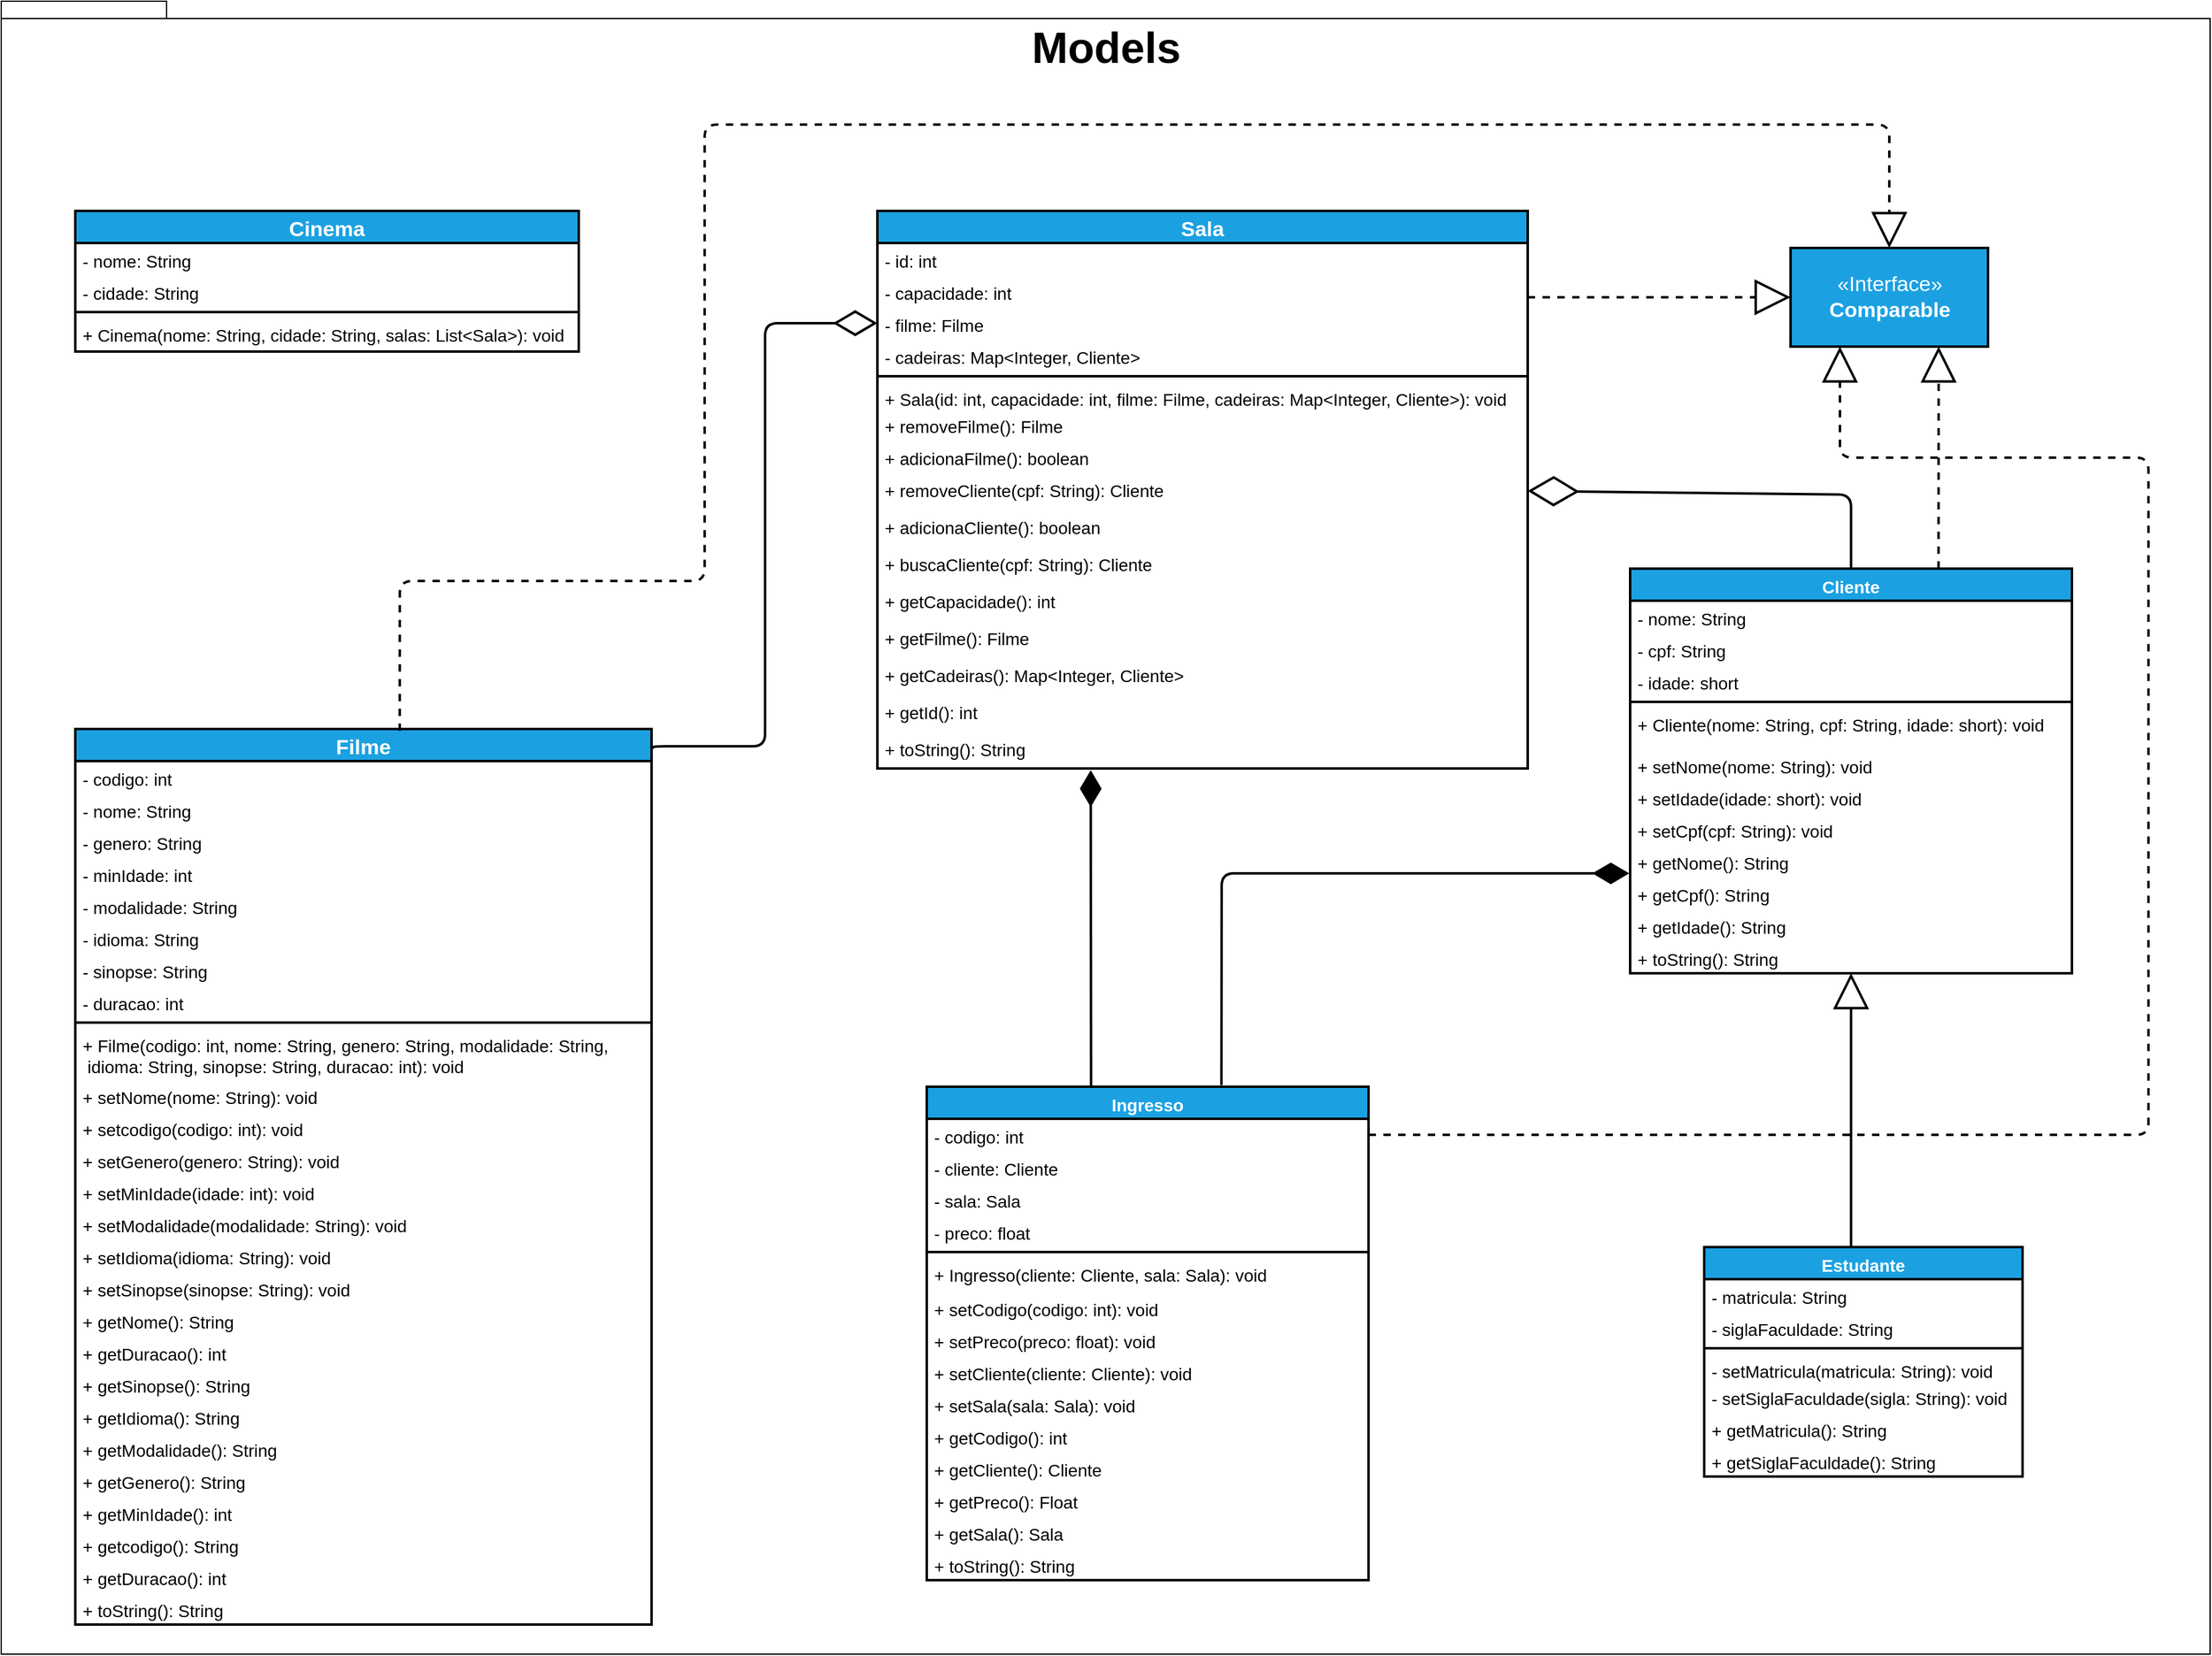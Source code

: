 <mxfile>
    <diagram id="zVsVsS7wleitQ91phmRn" name="Página-1">
        <mxGraphModel dx="1391" dy="1622" grid="1" gridSize="10" guides="1" tooltips="1" connect="1" arrows="1" fold="1" page="1" pageScale="1" pageWidth="827" pageHeight="1169" math="0" shadow="0">
            <root>
                <mxCell id="0"/>
                <mxCell id="1" parent="0"/>
                <mxCell id="2" value="&lt;font style=&quot;font-size: 35px;&quot;&gt;Models&lt;/font&gt;" style="shape=folder;fontStyle=1;spacingTop=10;tabWidth=40;tabHeight=14;tabPosition=left;html=1;strokeColor=#000000;strokeWidth=1;verticalAlign=top;align=center;fontSize=35;" vertex="1" parent="1">
                    <mxGeometry x="-10" y="-130" width="1790" height="1340" as="geometry"/>
                </mxCell>
                <mxCell id="3" value="Cinema" style="swimlane;fontStyle=1;align=center;verticalAlign=middle;childLayout=stackLayout;horizontal=1;startSize=26;horizontalStack=0;resizeParent=1;resizeParentMax=0;resizeLast=0;collapsible=1;marginBottom=0;fillColor=#1ba1e2;strokeColor=#000000;fontSize=17;fontColor=#ffffff;strokeWidth=2;fontFamily=Helvetica;" vertex="1" parent="1">
                    <mxGeometry x="50" y="40" width="408" height="114" as="geometry"/>
                </mxCell>
                <mxCell id="4" value="- nome: String" style="text;align=left;verticalAlign=top;spacingLeft=4;spacingRight=4;overflow=hidden;rotatable=0;points=[[0,0.5],[1,0.5]];portConstraint=eastwest;fontSize=14;" vertex="1" parent="3">
                    <mxGeometry y="26" width="408" height="26" as="geometry"/>
                </mxCell>
                <mxCell id="5" value="- cidade: String" style="text;align=left;verticalAlign=top;spacingLeft=4;spacingRight=4;overflow=hidden;rotatable=0;points=[[0,0.5],[1,0.5]];portConstraint=eastwest;fontSize=14;" vertex="1" parent="3">
                    <mxGeometry y="52" width="408" height="26" as="geometry"/>
                </mxCell>
                <mxCell id="6" value="" style="line;strokeWidth=2;align=left;verticalAlign=middle;spacingTop=-1;spacingLeft=3;spacingRight=3;rotatable=0;labelPosition=right;points=[];portConstraint=eastwest;fillColor=#fff2cc;strokeColor=#000000;fontSize=14;" vertex="1" parent="3">
                    <mxGeometry y="78" width="408" height="8" as="geometry"/>
                </mxCell>
                <mxCell id="7" value="+ Cinema(nome: String, cidade: String, salas: List&lt;Sala&gt;): void" style="text;align=left;verticalAlign=top;spacingLeft=4;spacingRight=4;overflow=hidden;rotatable=0;points=[[0,0.5],[1,0.5]];portConstraint=eastwest;fontSize=14;" vertex="1" parent="3">
                    <mxGeometry y="86" width="408" height="28" as="geometry"/>
                </mxCell>
                <mxCell id="8" value="Sala" style="swimlane;fontStyle=1;align=center;verticalAlign=middle;childLayout=stackLayout;horizontal=1;startSize=26;horizontalStack=0;resizeParent=1;resizeParentMax=0;resizeLast=0;collapsible=1;marginBottom=0;fillColor=#1ba1e2;strokeColor=#000000;fontSize=17;strokeWidth=2;fontColor=#ffffff;" vertex="1" parent="1">
                    <mxGeometry x="700" y="40" width="527" height="452" as="geometry"/>
                </mxCell>
                <mxCell id="9" value="- id: int" style="text;align=left;verticalAlign=top;spacingLeft=4;spacingRight=4;overflow=hidden;rotatable=0;points=[[0,0.5],[1,0.5]];portConstraint=eastwest;fontSize=14;strokeColor=none;" vertex="1" parent="8">
                    <mxGeometry y="26" width="527" height="26" as="geometry"/>
                </mxCell>
                <mxCell id="10" value="- capacidade: int " style="text;align=left;verticalAlign=top;spacingLeft=4;spacingRight=4;overflow=hidden;rotatable=0;points=[[0,0.5],[1,0.5]];portConstraint=eastwest;fontSize=14;" vertex="1" parent="8">
                    <mxGeometry y="52" width="527" height="26" as="geometry"/>
                </mxCell>
                <mxCell id="11" value="- filme: Filme" style="text;align=left;verticalAlign=top;spacingLeft=4;spacingRight=4;overflow=hidden;rotatable=0;points=[[0,0.5],[1,0.5]];portConstraint=eastwest;fontSize=14;" vertex="1" parent="8">
                    <mxGeometry y="78" width="527" height="26" as="geometry"/>
                </mxCell>
                <mxCell id="12" value="- cadeiras: Map&lt;Integer, Cliente&gt;" style="text;align=left;verticalAlign=top;spacingLeft=4;spacingRight=4;overflow=hidden;rotatable=0;points=[[0,0.5],[1,0.5]];portConstraint=eastwest;fontSize=14;" vertex="1" parent="8">
                    <mxGeometry y="104" width="527" height="26" as="geometry"/>
                </mxCell>
                <mxCell id="13" value="" style="line;strokeWidth=2;align=left;verticalAlign=middle;spacingTop=-1;spacingLeft=3;spacingRight=3;rotatable=0;labelPosition=right;points=[];portConstraint=eastwest;fontSize=14;sketch=0;shadow=0;labelBackgroundColor=none;labelBorderColor=none;noLabel=1;" vertex="1" parent="8">
                    <mxGeometry y="130" width="527" height="8" as="geometry"/>
                </mxCell>
                <mxCell id="14" value="+ Sala(id: int, capacidade: int, filme: Filme, cadeiras: Map&lt;Integer, Cliente&gt;): void" style="text;align=left;verticalAlign=top;spacingLeft=4;spacingRight=4;overflow=hidden;rotatable=0;points=[[0,0.5],[1,0.5]];portConstraint=eastwest;fontSize=14;" vertex="1" parent="8">
                    <mxGeometry y="138" width="527" height="22" as="geometry"/>
                </mxCell>
                <mxCell id="15" value="+ removeFilme(): Filme" style="text;align=left;verticalAlign=top;spacingLeft=4;spacingRight=4;overflow=hidden;rotatable=0;points=[[0,0.5],[1,0.5]];portConstraint=eastwest;fontSize=14;" vertex="1" parent="8">
                    <mxGeometry y="160" width="527" height="26" as="geometry"/>
                </mxCell>
                <mxCell id="16" value="+ adicionaFilme(): boolean" style="text;align=left;verticalAlign=top;spacingLeft=4;spacingRight=4;overflow=hidden;rotatable=0;points=[[0,0.5],[1,0.5]];portConstraint=eastwest;fontSize=14;" vertex="1" parent="8">
                    <mxGeometry y="186" width="527" height="26" as="geometry"/>
                </mxCell>
                <mxCell id="17" value="+ removeCliente(cpf: String): Cliente" style="text;align=left;verticalAlign=top;spacingLeft=4;spacingRight=4;overflow=hidden;rotatable=0;points=[[0,0.5],[1,0.5]];portConstraint=eastwest;fontSize=14;" vertex="1" parent="8">
                    <mxGeometry y="212" width="527" height="30" as="geometry"/>
                </mxCell>
                <mxCell id="18" value="+ adicionaCliente(): boolean" style="text;align=left;verticalAlign=top;spacingLeft=4;spacingRight=4;overflow=hidden;rotatable=0;points=[[0,0.5],[1,0.5]];portConstraint=eastwest;fontSize=14;" vertex="1" parent="8">
                    <mxGeometry y="242" width="527" height="30" as="geometry"/>
                </mxCell>
                <mxCell id="19" value="+ buscaCliente(cpf: String): Cliente" style="text;align=left;verticalAlign=top;spacingLeft=4;spacingRight=4;overflow=hidden;rotatable=0;points=[[0,0.5],[1,0.5]];portConstraint=eastwest;fontSize=14;" vertex="1" parent="8">
                    <mxGeometry y="272" width="527" height="30" as="geometry"/>
                </mxCell>
                <mxCell id="20" value="+ getCapacidade(): int" style="text;align=left;verticalAlign=top;spacingLeft=4;spacingRight=4;overflow=hidden;rotatable=0;points=[[0,0.5],[1,0.5]];portConstraint=eastwest;fontSize=14;" vertex="1" parent="8">
                    <mxGeometry y="302" width="527" height="30" as="geometry"/>
                </mxCell>
                <mxCell id="21" value="+ getFilme(): Filme" style="text;align=left;verticalAlign=top;spacingLeft=4;spacingRight=4;overflow=hidden;rotatable=0;points=[[0,0.5],[1,0.5]];portConstraint=eastwest;fontSize=14;" vertex="1" parent="8">
                    <mxGeometry y="332" width="527" height="30" as="geometry"/>
                </mxCell>
                <mxCell id="22" value="+ getCadeiras(): Map&lt;Integer, Cliente&gt;" style="text;align=left;verticalAlign=top;spacingLeft=4;spacingRight=4;overflow=hidden;rotatable=0;points=[[0,0.5],[1,0.5]];portConstraint=eastwest;fontSize=14;" vertex="1" parent="8">
                    <mxGeometry y="362" width="527" height="30" as="geometry"/>
                </mxCell>
                <mxCell id="23" value="+ getId(): int" style="text;align=left;verticalAlign=top;spacingLeft=4;spacingRight=4;overflow=hidden;rotatable=0;points=[[0,0.5],[1,0.5]];portConstraint=eastwest;fontSize=14;" vertex="1" parent="8">
                    <mxGeometry y="392" width="527" height="30" as="geometry"/>
                </mxCell>
                <mxCell id="24" value="+ toString(): String" style="text;align=left;verticalAlign=top;spacingLeft=4;spacingRight=4;overflow=hidden;rotatable=0;points=[[0,0.5],[1,0.5]];portConstraint=eastwest;fontSize=14;" vertex="1" parent="8">
                    <mxGeometry y="422" width="527" height="30" as="geometry"/>
                </mxCell>
                <mxCell id="25" value="Cliente" style="swimlane;fontStyle=1;align=center;verticalAlign=top;childLayout=stackLayout;horizontal=1;startSize=26;horizontalStack=0;resizeParent=1;resizeParentMax=0;resizeLast=0;collapsible=1;marginBottom=0;fontSize=14;strokeWidth=2;fillColor=#1ba1e2;fontColor=#ffffff;strokeColor=#000000;" vertex="1" parent="1">
                    <mxGeometry x="1310" y="330" width="358" height="328" as="geometry"/>
                </mxCell>
                <mxCell id="26" value="- nome: String" style="text;align=left;verticalAlign=top;spacingLeft=4;spacingRight=4;overflow=hidden;rotatable=0;points=[[0,0.5],[1,0.5]];portConstraint=eastwest;fontSize=14;" vertex="1" parent="25">
                    <mxGeometry y="26" width="358" height="26" as="geometry"/>
                </mxCell>
                <mxCell id="27" value="- cpf: String" style="text;align=left;verticalAlign=top;spacingLeft=4;spacingRight=4;overflow=hidden;rotatable=0;points=[[0,0.5],[1,0.5]];portConstraint=eastwest;fontSize=14;" vertex="1" parent="25">
                    <mxGeometry y="52" width="358" height="26" as="geometry"/>
                </mxCell>
                <mxCell id="28" value="- idade: short" style="text;align=left;verticalAlign=top;spacingLeft=4;spacingRight=4;overflow=hidden;rotatable=0;points=[[0,0.5],[1,0.5]];portConstraint=eastwest;fontSize=14;" vertex="1" parent="25">
                    <mxGeometry y="78" width="358" height="26" as="geometry"/>
                </mxCell>
                <mxCell id="29" value="" style="line;strokeWidth=2;align=left;verticalAlign=middle;spacingTop=-1;spacingLeft=3;spacingRight=3;rotatable=0;labelPosition=right;points=[];portConstraint=eastwest;fontSize=14;" vertex="1" parent="25">
                    <mxGeometry y="104" width="358" height="8" as="geometry"/>
                </mxCell>
                <mxCell id="30" value="+ Cliente(nome: String, cpf: String, idade: short): void" style="text;align=left;verticalAlign=top;spacingLeft=4;spacingRight=4;overflow=hidden;rotatable=0;points=[[0,0.5],[1,0.5]];portConstraint=eastwest;fontSize=14;" vertex="1" parent="25">
                    <mxGeometry y="112" width="358" height="34" as="geometry"/>
                </mxCell>
                <mxCell id="31" value="+ setNome(nome: String): void" style="text;align=left;verticalAlign=top;spacingLeft=4;spacingRight=4;overflow=hidden;rotatable=0;points=[[0,0.5],[1,0.5]];portConstraint=eastwest;fontSize=14;" vertex="1" parent="25">
                    <mxGeometry y="146" width="358" height="26" as="geometry"/>
                </mxCell>
                <mxCell id="32" value="+ setIdade(idade: short): void" style="text;align=left;verticalAlign=top;spacingLeft=4;spacingRight=4;overflow=hidden;rotatable=0;points=[[0,0.5],[1,0.5]];portConstraint=eastwest;fontSize=14;" vertex="1" parent="25">
                    <mxGeometry y="172" width="358" height="26" as="geometry"/>
                </mxCell>
                <mxCell id="33" value="+ setCpf(cpf: String): void" style="text;align=left;verticalAlign=top;spacingLeft=4;spacingRight=4;overflow=hidden;rotatable=0;points=[[0,0.5],[1,0.5]];portConstraint=eastwest;fontSize=14;" vertex="1" parent="25">
                    <mxGeometry y="198" width="358" height="26" as="geometry"/>
                </mxCell>
                <mxCell id="34" value="+ getNome(): String" style="text;align=left;verticalAlign=top;spacingLeft=4;spacingRight=4;overflow=hidden;rotatable=0;points=[[0,0.5],[1,0.5]];portConstraint=eastwest;fontSize=14;" vertex="1" parent="25">
                    <mxGeometry y="224" width="358" height="26" as="geometry"/>
                </mxCell>
                <mxCell id="35" value="+ getCpf(): String" style="text;align=left;verticalAlign=top;spacingLeft=4;spacingRight=4;overflow=hidden;rotatable=0;points=[[0,0.5],[1,0.5]];portConstraint=eastwest;fontSize=14;" vertex="1" parent="25">
                    <mxGeometry y="250" width="358" height="26" as="geometry"/>
                </mxCell>
                <mxCell id="36" value="+ getIdade(): String" style="text;align=left;verticalAlign=top;spacingLeft=4;spacingRight=4;overflow=hidden;rotatable=0;points=[[0,0.5],[1,0.5]];portConstraint=eastwest;fontSize=14;" vertex="1" parent="25">
                    <mxGeometry y="276" width="358" height="26" as="geometry"/>
                </mxCell>
                <mxCell id="37" value="+ toString(): String" style="text;align=left;verticalAlign=top;spacingLeft=4;spacingRight=4;overflow=hidden;rotatable=0;points=[[0,0.5],[1,0.5]];portConstraint=eastwest;fontSize=14;" vertex="1" parent="25">
                    <mxGeometry y="302" width="358" height="26" as="geometry"/>
                </mxCell>
                <mxCell id="38" value="Filme" style="swimlane;fontStyle=1;align=center;verticalAlign=middle;childLayout=stackLayout;horizontal=1;startSize=26;horizontalStack=0;resizeParent=1;resizeParentMax=0;resizeLast=0;collapsible=1;marginBottom=0;fontSize=17;fillColor=#1ba1e2;fontColor=#ffffff;strokeColor=#000000;strokeWidth=2;labelPosition=center;verticalLabelPosition=middle;" vertex="1" parent="1">
                    <mxGeometry x="50" y="460" width="467" height="726" as="geometry"/>
                </mxCell>
                <mxCell id="39" value="- codigo: int" style="text;align=left;verticalAlign=top;spacingLeft=4;spacingRight=4;overflow=hidden;rotatable=0;points=[[0,0.5],[1,0.5]];portConstraint=eastwest;fontSize=14;" vertex="1" parent="38">
                    <mxGeometry y="26" width="467" height="26" as="geometry"/>
                </mxCell>
                <mxCell id="40" value="- nome: String" style="text;align=left;verticalAlign=top;spacingLeft=4;spacingRight=4;overflow=hidden;rotatable=0;points=[[0,0.5],[1,0.5]];portConstraint=eastwest;fontSize=14;" vertex="1" parent="38">
                    <mxGeometry y="52" width="467" height="26" as="geometry"/>
                </mxCell>
                <mxCell id="41" value="- genero: String" style="text;align=left;verticalAlign=top;spacingLeft=4;spacingRight=4;overflow=hidden;rotatable=0;points=[[0,0.5],[1,0.5]];portConstraint=eastwest;fontSize=14;" vertex="1" parent="38">
                    <mxGeometry y="78" width="467" height="26" as="geometry"/>
                </mxCell>
                <mxCell id="42" value="- minIdade: int" style="text;align=left;verticalAlign=top;spacingLeft=4;spacingRight=4;overflow=hidden;rotatable=0;points=[[0,0.5],[1,0.5]];portConstraint=eastwest;fontSize=14;" vertex="1" parent="38">
                    <mxGeometry y="104" width="467" height="26" as="geometry"/>
                </mxCell>
                <mxCell id="43" value="- modalidade: String" style="text;align=left;verticalAlign=top;spacingLeft=4;spacingRight=4;overflow=hidden;rotatable=0;points=[[0,0.5],[1,0.5]];portConstraint=eastwest;fontSize=14;" vertex="1" parent="38">
                    <mxGeometry y="130" width="467" height="26" as="geometry"/>
                </mxCell>
                <mxCell id="44" value="- idioma: String" style="text;align=left;verticalAlign=top;spacingLeft=4;spacingRight=4;overflow=hidden;rotatable=0;points=[[0,0.5],[1,0.5]];portConstraint=eastwest;fontSize=14;" vertex="1" parent="38">
                    <mxGeometry y="156" width="467" height="26" as="geometry"/>
                </mxCell>
                <mxCell id="45" value="- sinopse: String" style="text;align=left;verticalAlign=top;spacingLeft=4;spacingRight=4;overflow=hidden;rotatable=0;points=[[0,0.5],[1,0.5]];portConstraint=eastwest;fontSize=14;" vertex="1" parent="38">
                    <mxGeometry y="182" width="467" height="26" as="geometry"/>
                </mxCell>
                <mxCell id="46" value="- duracao: int" style="text;align=left;verticalAlign=top;spacingLeft=4;spacingRight=4;overflow=hidden;rotatable=0;points=[[0,0.5],[1,0.5]];portConstraint=eastwest;fontSize=14;" vertex="1" parent="38">
                    <mxGeometry y="208" width="467" height="26" as="geometry"/>
                </mxCell>
                <mxCell id="47" value="" style="line;strokeWidth=2;align=left;verticalAlign=middle;spacingTop=-1;spacingLeft=3;spacingRight=3;rotatable=0;labelPosition=right;points=[];portConstraint=eastwest;fontSize=14;" vertex="1" parent="38">
                    <mxGeometry y="234" width="467" height="8" as="geometry"/>
                </mxCell>
                <mxCell id="48" value="+ Filme(codigo: int, nome: String, genero: String, modalidade: String,&#10; idioma: String, sinopse: String, duracao: int): void" style="text;align=left;verticalAlign=top;spacingLeft=4;spacingRight=4;overflow=hidden;rotatable=0;points=[[0,0.5],[1,0.5]];portConstraint=eastwest;fontSize=14;" vertex="1" parent="38">
                    <mxGeometry y="242" width="467" height="42" as="geometry"/>
                </mxCell>
                <mxCell id="49" value="+ setNome(nome: String): void" style="text;align=left;verticalAlign=top;spacingLeft=4;spacingRight=4;overflow=hidden;rotatable=0;points=[[0,0.5],[1,0.5]];portConstraint=eastwest;fontSize=14;" vertex="1" parent="38">
                    <mxGeometry y="284" width="467" height="26" as="geometry"/>
                </mxCell>
                <mxCell id="50" value="+ setcodigo(codigo: int): void" style="text;align=left;verticalAlign=top;spacingLeft=4;spacingRight=4;overflow=hidden;rotatable=0;points=[[0,0.5],[1,0.5]];portConstraint=eastwest;fontSize=14;" vertex="1" parent="38">
                    <mxGeometry y="310" width="467" height="26" as="geometry"/>
                </mxCell>
                <mxCell id="51" value="+ setGenero(genero: String): void" style="text;align=left;verticalAlign=top;spacingLeft=4;spacingRight=4;overflow=hidden;rotatable=0;points=[[0,0.5],[1,0.5]];portConstraint=eastwest;fontSize=14;" vertex="1" parent="38">
                    <mxGeometry y="336" width="467" height="26" as="geometry"/>
                </mxCell>
                <mxCell id="52" value="+ setMinIdade(idade: int): void" style="text;align=left;verticalAlign=top;spacingLeft=4;spacingRight=4;overflow=hidden;rotatable=0;points=[[0,0.5],[1,0.5]];portConstraint=eastwest;fontSize=14;" vertex="1" parent="38">
                    <mxGeometry y="362" width="467" height="26" as="geometry"/>
                </mxCell>
                <mxCell id="53" value="+ setModalidade(modalidade: String): void" style="text;align=left;verticalAlign=top;spacingLeft=4;spacingRight=4;overflow=hidden;rotatable=0;points=[[0,0.5],[1,0.5]];portConstraint=eastwest;fontSize=14;" vertex="1" parent="38">
                    <mxGeometry y="388" width="467" height="26" as="geometry"/>
                </mxCell>
                <mxCell id="54" value="+ setIdioma(idioma: String): void" style="text;align=left;verticalAlign=top;spacingLeft=4;spacingRight=4;overflow=hidden;rotatable=0;points=[[0,0.5],[1,0.5]];portConstraint=eastwest;fontSize=14;" vertex="1" parent="38">
                    <mxGeometry y="414" width="467" height="26" as="geometry"/>
                </mxCell>
                <mxCell id="55" value="+ setSinopse(sinopse: String): void" style="text;align=left;verticalAlign=top;spacingLeft=4;spacingRight=4;overflow=hidden;rotatable=0;points=[[0,0.5],[1,0.5]];portConstraint=eastwest;fontSize=14;" vertex="1" parent="38">
                    <mxGeometry y="440" width="467" height="26" as="geometry"/>
                </mxCell>
                <mxCell id="56" value="+ getNome(): String" style="text;align=left;verticalAlign=top;spacingLeft=4;spacingRight=4;overflow=hidden;rotatable=0;points=[[0,0.5],[1,0.5]];portConstraint=eastwest;fontSize=14;" vertex="1" parent="38">
                    <mxGeometry y="466" width="467" height="26" as="geometry"/>
                </mxCell>
                <mxCell id="57" value="+ getDuracao(): int" style="text;align=left;verticalAlign=top;spacingLeft=4;spacingRight=4;overflow=hidden;rotatable=0;points=[[0,0.5],[1,0.5]];portConstraint=eastwest;fontSize=14;" vertex="1" parent="38">
                    <mxGeometry y="492" width="467" height="26" as="geometry"/>
                </mxCell>
                <mxCell id="58" value="+ getSinopse(): String" style="text;align=left;verticalAlign=top;spacingLeft=4;spacingRight=4;overflow=hidden;rotatable=0;points=[[0,0.5],[1,0.5]];portConstraint=eastwest;fontSize=14;" vertex="1" parent="38">
                    <mxGeometry y="518" width="467" height="26" as="geometry"/>
                </mxCell>
                <mxCell id="59" value="+ getIdioma(): String" style="text;align=left;verticalAlign=top;spacingLeft=4;spacingRight=4;overflow=hidden;rotatable=0;points=[[0,0.5],[1,0.5]];portConstraint=eastwest;fontSize=14;" vertex="1" parent="38">
                    <mxGeometry y="544" width="467" height="26" as="geometry"/>
                </mxCell>
                <mxCell id="60" value="+ getModalidade(): String" style="text;align=left;verticalAlign=top;spacingLeft=4;spacingRight=4;overflow=hidden;rotatable=0;points=[[0,0.5],[1,0.5]];portConstraint=eastwest;fontSize=14;" vertex="1" parent="38">
                    <mxGeometry y="570" width="467" height="26" as="geometry"/>
                </mxCell>
                <mxCell id="61" value="+ getGenero(): String" style="text;align=left;verticalAlign=top;spacingLeft=4;spacingRight=4;overflow=hidden;rotatable=0;points=[[0,0.5],[1,0.5]];portConstraint=eastwest;fontSize=14;" vertex="1" parent="38">
                    <mxGeometry y="596" width="467" height="26" as="geometry"/>
                </mxCell>
                <mxCell id="62" value="+ getMinIdade(): int" style="text;align=left;verticalAlign=top;spacingLeft=4;spacingRight=4;overflow=hidden;rotatable=0;points=[[0,0.5],[1,0.5]];portConstraint=eastwest;fontSize=14;" vertex="1" parent="38">
                    <mxGeometry y="622" width="467" height="26" as="geometry"/>
                </mxCell>
                <mxCell id="63" value="+ getcodigo(): String" style="text;align=left;verticalAlign=top;spacingLeft=4;spacingRight=4;overflow=hidden;rotatable=0;points=[[0,0.5],[1,0.5]];portConstraint=eastwest;fontSize=14;" vertex="1" parent="38">
                    <mxGeometry y="648" width="467" height="26" as="geometry"/>
                </mxCell>
                <mxCell id="64" value="+ getDuracao(): int" style="text;align=left;verticalAlign=top;spacingLeft=4;spacingRight=4;overflow=hidden;rotatable=0;points=[[0,0.5],[1,0.5]];portConstraint=eastwest;fontSize=14;" vertex="1" parent="38">
                    <mxGeometry y="674" width="467" height="26" as="geometry"/>
                </mxCell>
                <mxCell id="65" value="+ toString(): String" style="text;align=left;verticalAlign=top;spacingLeft=4;spacingRight=4;overflow=hidden;rotatable=0;points=[[0,0.5],[1,0.5]];portConstraint=eastwest;fontSize=14;" vertex="1" parent="38">
                    <mxGeometry y="700" width="467" height="26" as="geometry"/>
                </mxCell>
                <mxCell id="66" value="Estudante" style="swimlane;fontStyle=1;align=center;verticalAlign=top;childLayout=stackLayout;horizontal=1;startSize=26;horizontalStack=0;resizeParent=1;resizeParentMax=0;resizeLast=0;collapsible=1;marginBottom=0;fontSize=14;fillColor=#1ba1e2;fontColor=#ffffff;strokeColor=#000000;strokeWidth=2;rounded=0;shadow=0;sketch=0;glass=0;" vertex="1" parent="1">
                    <mxGeometry x="1370" y="880" width="258" height="186" as="geometry"/>
                </mxCell>
                <mxCell id="67" value="- matricula: String" style="text;align=left;verticalAlign=top;spacingLeft=4;spacingRight=4;overflow=hidden;rotatable=0;points=[[0,0.5],[1,0.5]];portConstraint=eastwest;fontSize=14;" vertex="1" parent="66">
                    <mxGeometry y="26" width="258" height="26" as="geometry"/>
                </mxCell>
                <mxCell id="68" value="- siglaFaculdade: String" style="text;align=left;verticalAlign=top;spacingLeft=4;spacingRight=4;overflow=hidden;rotatable=0;points=[[0,0.5],[1,0.5]];portConstraint=eastwest;fontSize=14;" vertex="1" parent="66">
                    <mxGeometry y="52" width="258" height="26" as="geometry"/>
                </mxCell>
                <mxCell id="69" value="" style="line;strokeWidth=2;align=left;verticalAlign=middle;spacingTop=-1;spacingLeft=3;spacingRight=3;rotatable=0;labelPosition=right;points=[];portConstraint=eastwest;fontSize=14;shadow=0;" vertex="1" parent="66">
                    <mxGeometry y="78" width="258" height="8" as="geometry"/>
                </mxCell>
                <mxCell id="70" value="- setMatricula(matricula: String): void" style="text;align=left;verticalAlign=top;spacingLeft=4;spacingRight=4;overflow=hidden;rotatable=0;points=[[0,0.5],[1,0.5]];portConstraint=eastwest;fontSize=14;" vertex="1" parent="66">
                    <mxGeometry y="86" width="258" height="22" as="geometry"/>
                </mxCell>
                <mxCell id="71" value="- setSiglaFaculdade(sigla: String): void" style="text;align=left;verticalAlign=top;spacingLeft=4;spacingRight=4;overflow=hidden;rotatable=0;points=[[0,0.5],[1,0.5]];portConstraint=eastwest;fontSize=14;" vertex="1" parent="66">
                    <mxGeometry y="108" width="258" height="26" as="geometry"/>
                </mxCell>
                <mxCell id="72" value="+ getMatricula(): String" style="text;align=left;verticalAlign=top;spacingLeft=4;spacingRight=4;overflow=hidden;rotatable=0;points=[[0,0.5],[1,0.5]];portConstraint=eastwest;fontSize=14;" vertex="1" parent="66">
                    <mxGeometry y="134" width="258" height="26" as="geometry"/>
                </mxCell>
                <mxCell id="73" value="+ getSiglaFaculdade(): String " style="text;align=left;verticalAlign=top;spacingLeft=4;spacingRight=4;overflow=hidden;rotatable=0;points=[[0,0.5],[1,0.5]];portConstraint=eastwest;fontSize=14;" vertex="1" parent="66">
                    <mxGeometry y="160" width="258" height="26" as="geometry"/>
                </mxCell>
                <mxCell id="74" value="" style="endArrow=none;html=1;endSize=24;startArrow=diamondThin;startSize=30;startFill=0;edgeStyle=orthogonalEdgeStyle;align=left;verticalAlign=bottom;entryX=1.002;entryY=0.022;entryDx=0;entryDy=0;endFill=0;fillColor=none;fontSize=14;exitX=0;exitY=0.5;exitDx=0;exitDy=0;entryPerimeter=0;strokeWidth=2;" edge="1" parent="1" source="11" target="38">
                    <mxGeometry x="-1" y="3" relative="1" as="geometry">
                        <mxPoint x="670" y="368" as="sourcePoint"/>
                        <mxPoint x="660" y="540" as="targetPoint"/>
                        <Array as="points">
                            <mxPoint x="609" y="131"/>
                            <mxPoint x="609" y="474"/>
                        </Array>
                    </mxGeometry>
                </mxCell>
                <mxCell id="75" style="edgeStyle=none;html=1;startArrow=none;startFill=0;endArrow=block;endFill=0;startSize=24;endSize=24;fontSize=14;strokeWidth=2;" edge="1" parent="1" target="37">
                    <mxGeometry relative="1" as="geometry">
                        <mxPoint x="1090" y="748.286" as="targetPoint"/>
                        <mxPoint x="1489" y="880" as="sourcePoint"/>
                    </mxGeometry>
                </mxCell>
                <mxCell id="76" value="«Interface»&lt;br style=&quot;font-size: 17px;&quot;&gt;&lt;b style=&quot;font-size: 17px;&quot;&gt;Comparable&lt;/b&gt;" style="html=1;fillColor=#1ba1e2;fontColor=#ffffff;strokeColor=#000000;fontSize=17;strokeWidth=2;" vertex="1" parent="1">
                    <mxGeometry x="1440" y="70" width="160" height="80" as="geometry"/>
                </mxCell>
                <mxCell id="77" style="edgeStyle=none;html=1;exitX=1;exitY=-0.308;exitDx=0;exitDy=0;entryX=0;entryY=0.5;entryDx=0;entryDy=0;dashed=1;fontSize=17;startArrow=none;startFill=0;endArrow=block;endFill=0;startSize=24;endSize=24;strokeWidth=2;exitPerimeter=0;" edge="1" parent="1" source="11" target="76">
                    <mxGeometry relative="1" as="geometry"/>
                </mxCell>
                <mxCell id="78" value="Ingresso" style="swimlane;fontStyle=1;align=center;verticalAlign=top;childLayout=stackLayout;horizontal=1;startSize=26;horizontalStack=0;resizeParent=1;resizeParentMax=0;resizeLast=0;collapsible=1;marginBottom=0;fontSize=14;strokeWidth=2;fillColor=#1ba1e2;fontColor=#ffffff;strokeColor=#000000;" vertex="1" parent="1">
                    <mxGeometry x="740" y="750" width="358" height="400" as="geometry"/>
                </mxCell>
                <mxCell id="79" value="- codigo: int" style="text;align=left;verticalAlign=top;spacingLeft=4;spacingRight=4;overflow=hidden;rotatable=0;points=[[0,0.5],[1,0.5]];portConstraint=eastwest;fontSize=14;" vertex="1" parent="78">
                    <mxGeometry y="26" width="358" height="26" as="geometry"/>
                </mxCell>
                <mxCell id="80" value="- cliente: Cliente" style="text;align=left;verticalAlign=top;spacingLeft=4;spacingRight=4;overflow=hidden;rotatable=0;points=[[0,0.5],[1,0.5]];portConstraint=eastwest;fontSize=14;" vertex="1" parent="78">
                    <mxGeometry y="52" width="358" height="26" as="geometry"/>
                </mxCell>
                <mxCell id="81" value="- sala: Sala" style="text;align=left;verticalAlign=top;spacingLeft=4;spacingRight=4;overflow=hidden;rotatable=0;points=[[0,0.5],[1,0.5]];portConstraint=eastwest;fontSize=14;" vertex="1" parent="78">
                    <mxGeometry y="78" width="358" height="26" as="geometry"/>
                </mxCell>
                <mxCell id="82" value="- preco: float" style="text;align=left;verticalAlign=top;spacingLeft=4;spacingRight=4;overflow=hidden;rotatable=0;points=[[0,0.5],[1,0.5]];portConstraint=eastwest;fontSize=14;" vertex="1" parent="78">
                    <mxGeometry y="104" width="358" height="26" as="geometry"/>
                </mxCell>
                <mxCell id="83" value="" style="line;strokeWidth=2;align=left;verticalAlign=middle;spacingTop=-1;spacingLeft=3;spacingRight=3;rotatable=0;labelPosition=right;points=[];portConstraint=eastwest;fontSize=14;" vertex="1" parent="78">
                    <mxGeometry y="130" width="358" height="8" as="geometry"/>
                </mxCell>
                <mxCell id="84" value="+ Ingresso(cliente: Cliente, sala: Sala): void" style="text;align=left;verticalAlign=top;spacingLeft=4;spacingRight=4;overflow=hidden;rotatable=0;points=[[0,0.5],[1,0.5]];portConstraint=eastwest;fontSize=14;" vertex="1" parent="78">
                    <mxGeometry y="138" width="358" height="28" as="geometry"/>
                </mxCell>
                <mxCell id="85" value="+ setCodigo(codigo: int): void" style="text;align=left;verticalAlign=top;spacingLeft=4;spacingRight=4;overflow=hidden;rotatable=0;points=[[0,0.5],[1,0.5]];portConstraint=eastwest;fontSize=14;" vertex="1" parent="78">
                    <mxGeometry y="166" width="358" height="26" as="geometry"/>
                </mxCell>
                <mxCell id="86" value="+ setPreco(preco: float): void" style="text;align=left;verticalAlign=top;spacingLeft=4;spacingRight=4;overflow=hidden;rotatable=0;points=[[0,0.5],[1,0.5]];portConstraint=eastwest;fontSize=14;" vertex="1" parent="78">
                    <mxGeometry y="192" width="358" height="26" as="geometry"/>
                </mxCell>
                <mxCell id="87" value="+ setCliente(cliente: Cliente): void" style="text;align=left;verticalAlign=top;spacingLeft=4;spacingRight=4;overflow=hidden;rotatable=0;points=[[0,0.5],[1,0.5]];portConstraint=eastwest;fontSize=14;" vertex="1" parent="78">
                    <mxGeometry y="218" width="358" height="26" as="geometry"/>
                </mxCell>
                <mxCell id="88" value="+ setSala(sala: Sala): void" style="text;align=left;verticalAlign=top;spacingLeft=4;spacingRight=4;overflow=hidden;rotatable=0;points=[[0,0.5],[1,0.5]];portConstraint=eastwest;fontSize=14;" vertex="1" parent="78">
                    <mxGeometry y="244" width="358" height="26" as="geometry"/>
                </mxCell>
                <mxCell id="89" value="+ getCodigo(): int" style="text;align=left;verticalAlign=top;spacingLeft=4;spacingRight=4;overflow=hidden;rotatable=0;points=[[0,0.5],[1,0.5]];portConstraint=eastwest;fontSize=14;" vertex="1" parent="78">
                    <mxGeometry y="270" width="358" height="26" as="geometry"/>
                </mxCell>
                <mxCell id="90" value="+ getCliente(): Cliente" style="text;align=left;verticalAlign=top;spacingLeft=4;spacingRight=4;overflow=hidden;rotatable=0;points=[[0,0.5],[1,0.5]];portConstraint=eastwest;fontSize=14;" vertex="1" parent="78">
                    <mxGeometry y="296" width="358" height="26" as="geometry"/>
                </mxCell>
                <mxCell id="91" value="+ getPreco(): Float" style="text;align=left;verticalAlign=top;spacingLeft=4;spacingRight=4;overflow=hidden;rotatable=0;points=[[0,0.5],[1,0.5]];portConstraint=eastwest;fontSize=14;" vertex="1" parent="78">
                    <mxGeometry y="322" width="358" height="26" as="geometry"/>
                </mxCell>
                <mxCell id="92" value="+ getSala(): Sala" style="text;align=left;verticalAlign=top;spacingLeft=4;spacingRight=4;overflow=hidden;rotatable=0;points=[[0,0.5],[1,0.5]];portConstraint=eastwest;fontSize=14;" vertex="1" parent="78">
                    <mxGeometry y="348" width="358" height="26" as="geometry"/>
                </mxCell>
                <mxCell id="93" value="+ toString(): String" style="text;align=left;verticalAlign=top;spacingLeft=4;spacingRight=4;overflow=hidden;rotatable=0;points=[[0,0.5],[1,0.5]];portConstraint=eastwest;fontSize=14;" vertex="1" parent="78">
                    <mxGeometry y="374" width="358" height="26" as="geometry"/>
                </mxCell>
                <mxCell id="94" value="" style="endArrow=diamondThin;endFill=0;endSize=36;html=1;fontSize=35;fontColor=#000000;strokeWidth=2;entryX=1;entryY=0.5;entryDx=0;entryDy=0;exitX=0.5;exitY=0;exitDx=0;exitDy=0;" edge="1" parent="1" source="25" target="17">
                    <mxGeometry width="160" relative="1" as="geometry">
                        <mxPoint x="1390" y="270" as="sourcePoint"/>
                        <mxPoint x="1550" y="270" as="targetPoint"/>
                        <Array as="points">
                            <mxPoint x="1489" y="270"/>
                        </Array>
                    </mxGeometry>
                </mxCell>
                <mxCell id="95" value="" style="endArrow=diamondThin;endFill=1;endSize=24;html=1;fontSize=35;fontColor=#000000;strokeWidth=2;entryX=0.328;entryY=1.045;entryDx=0;entryDy=0;entryPerimeter=0;exitX=0.372;exitY=0.001;exitDx=0;exitDy=0;exitPerimeter=0;" edge="1" parent="1" source="78" target="24">
                    <mxGeometry width="160" relative="1" as="geometry">
                        <mxPoint x="873" y="740" as="sourcePoint"/>
                        <mxPoint x="1030" y="690" as="targetPoint"/>
                    </mxGeometry>
                </mxCell>
                <mxCell id="96" value="" style="endArrow=diamondThin;endFill=1;endSize=24;html=1;fontSize=35;fontColor=#000000;strokeWidth=2;exitX=0.667;exitY=-0.003;exitDx=0;exitDy=0;exitPerimeter=0;entryX=-0.002;entryY=-0.115;entryDx=0;entryDy=0;entryPerimeter=0;" edge="1" parent="1" source="78" target="35">
                    <mxGeometry width="160" relative="1" as="geometry">
                        <mxPoint x="970" y="690" as="sourcePoint"/>
                        <mxPoint x="1130" y="690" as="targetPoint"/>
                        <Array as="points">
                            <mxPoint x="979" y="577"/>
                        </Array>
                    </mxGeometry>
                </mxCell>
                <mxCell id="97" value="" style="endArrow=block;dashed=1;endFill=0;endSize=24;html=1;fontSize=35;fontColor=#000000;strokeWidth=2;entryX=0.75;entryY=1;entryDx=0;entryDy=0;exitX=0.698;exitY=0;exitDx=0;exitDy=0;exitPerimeter=0;" edge="1" parent="1" source="25" target="76">
                    <mxGeometry width="160" relative="1" as="geometry">
                        <mxPoint x="1560" y="320" as="sourcePoint"/>
                        <mxPoint x="1539" y="160" as="targetPoint"/>
                    </mxGeometry>
                </mxCell>
                <mxCell id="98" value="" style="endArrow=block;dashed=1;endFill=0;endSize=24;html=1;fontSize=35;fontColor=#000000;strokeWidth=2;exitX=1;exitY=0.5;exitDx=0;exitDy=0;entryX=0.25;entryY=1;entryDx=0;entryDy=0;" edge="1" parent="1" source="79" target="76">
                    <mxGeometry width="160" relative="1" as="geometry">
                        <mxPoint x="1140" y="780" as="sourcePoint"/>
                        <mxPoint x="1300" y="780" as="targetPoint"/>
                        <Array as="points">
                            <mxPoint x="1730" y="789"/>
                            <mxPoint x="1730" y="240"/>
                            <mxPoint x="1480" y="240"/>
                        </Array>
                    </mxGeometry>
                </mxCell>
                <mxCell id="99" value="" style="endArrow=block;dashed=1;endFill=0;endSize=24;html=1;fontSize=35;fontColor=#000000;strokeWidth=2;entryX=0.5;entryY=0;entryDx=0;entryDy=0;exitX=0.563;exitY=0.002;exitDx=0;exitDy=0;exitPerimeter=0;" edge="1" parent="1" source="38" target="76">
                    <mxGeometry width="160" relative="1" as="geometry">
                        <mxPoint x="350" y="410" as="sourcePoint"/>
                        <mxPoint x="510" y="410" as="targetPoint"/>
                        <Array as="points">
                            <mxPoint x="313" y="340"/>
                            <mxPoint x="560" y="340"/>
                            <mxPoint x="560" y="-30"/>
                            <mxPoint x="1520" y="-30"/>
                        </Array>
                    </mxGeometry>
                </mxCell>
            </root>
        </mxGraphModel>
    </diagram>
</mxfile>
